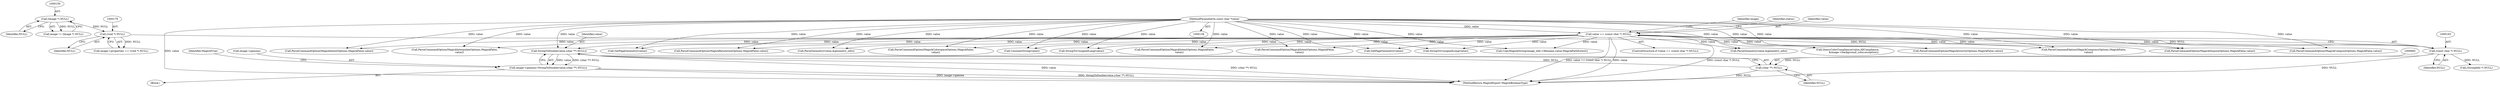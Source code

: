 digraph "0_ImageMagick_b61d35eaccc0a7ddeff8a1c3abfcd0a43ccf210b@pointer" {
"1000662" [label="(Call,StringToDouble(value,(char **) NULL))"];
"1000190" [label="(Call,value == (const char *) NULL)"];
"1000141" [label="(MethodParameterIn,const char *value)"];
"1000192" [label="(Call,(const char *) NULL)"];
"1000178" [label="(Call,(void *) NULL)"];
"1000149" [label="(Call,(Image *) NULL)"];
"1000664" [label="(Call,(char **) NULL)"];
"1000658" [label="(Call,image->gamma=StringToDouble(value,(char **) NULL))"];
"1000190" [label="(Call,value == (const char *) NULL)"];
"1000679" [label="(Call,ParseCommandOption(MagickGravityOptions,MagickFalse,value))"];
"1000734" [label="(Call,ParseCommandOption(MagickIntentOptions,MagickFalse,value))"];
"1001156" [label="(Call,ParseCommandOption(MagickResolutionOptions,MagickFalse,value))"];
"1000194" [label="(Identifier,NULL)"];
"1000192" [label="(Call,(const char *) NULL)"];
"1000950" [label="(Call,GetPageGeometry(value))"];
"1000668" [label="(Identifier,MagickTrue)"];
"1000141" [label="(MethodParameterIn,const char *value)"];
"1000200" [label="(Identifier,status)"];
"1000324" [label="(Call,ParseCommandOption(MagickComposeOptions,MagickFalse,value))"];
"1000568" [label="(Call,StringToUnsignedLong(value))"];
"1000663" [label="(Identifier,value)"];
"1001126" [label="(Call,GetPageGeometry(value))"];
"1001257" [label="(MethodReturn,MagickExport MagickBooleanType)"];
"1000386" [label="(Call,ParseGeometry(value,&geometry_info))"];
"1000174" [label="(Call,image->properties == (void *) NULL)"];
"1000257" [label="(Call,QueryColorCompliance(value,AllCompliance,\n               &image->background_color,exception))"];
"1000191" [label="(Identifier,value)"];
"1000999" [label="(Call,CopyMagickString(image_info->filename,value,MagickPathExtent))"];
"1000659" [label="(Call,image->gamma)"];
"1000197" [label="(Identifier,image)"];
"1000178" [label="(Call,(void *) NULL)"];
"1000792" [label="(Call,ParseCommandOption(MagickInterpolateOptions,MagickFalse,\n            value))"];
"1000666" [label="(Identifier,NULL)"];
"1000189" [label="(ControlStructure,if (value == (const char *) NULL))"];
"1000658" [label="(Call,image->gamma=StringToDouble(value,(char **) NULL))"];
"1000516" [label="(Call,ParseGeometry(value,&geometry_info))"];
"1001253" [label="(Call,ConstantString(value))"];
"1000763" [label="(Call,ParseCommandOption(MagickIntentOptions,MagickFalse,\n            value))"];
"1000180" [label="(Identifier,NULL)"];
"1000866" [label="(Call,StringToUnsignedLong(value))"];
"1000297" [label="(Call,ParseCommandOption(MagickColorspaceOptions,MagickFalse,\n            value))"];
"1000149" [label="(Call,(Image *) NULL)"];
"1001054" [label="(Call,ParseCommandOption(MagickIntentOptions,MagickFalse,\n            value))"];
"1000664" [label="(Call,(char **) NULL)"];
"1001022" [label="(Call,(StringInfo *) NULL)"];
"1000353" [label="(Call,ParseCommandOption(MagickCompressOptions,MagickFalse,\n            value))"];
"1000147" [label="(Call,image != (Image *) NULL)"];
"1000582" [label="(Call,ParseCommandOption(MagickDisposeOptions,MagickFalse,value))"];
"1000657" [label="(Block,)"];
"1000151" [label="(Identifier,NULL)"];
"1000662" [label="(Call,StringToDouble(value,(char **) NULL))"];
"1000662" -> "1000658"  [label="AST: "];
"1000662" -> "1000664"  [label="CFG: "];
"1000663" -> "1000662"  [label="AST: "];
"1000664" -> "1000662"  [label="AST: "];
"1000658" -> "1000662"  [label="CFG: "];
"1000662" -> "1001257"  [label="DDG: value"];
"1000662" -> "1001257"  [label="DDG: (char **) NULL"];
"1000662" -> "1000658"  [label="DDG: value"];
"1000662" -> "1000658"  [label="DDG: (char **) NULL"];
"1000190" -> "1000662"  [label="DDG: value"];
"1000141" -> "1000662"  [label="DDG: value"];
"1000664" -> "1000662"  [label="DDG: NULL"];
"1000190" -> "1000189"  [label="AST: "];
"1000190" -> "1000192"  [label="CFG: "];
"1000191" -> "1000190"  [label="AST: "];
"1000192" -> "1000190"  [label="AST: "];
"1000197" -> "1000190"  [label="CFG: "];
"1000200" -> "1000190"  [label="CFG: "];
"1000190" -> "1001257"  [label="DDG: value == (const char *) NULL"];
"1000190" -> "1001257"  [label="DDG: value"];
"1000190" -> "1001257"  [label="DDG: (const char *) NULL"];
"1000141" -> "1000190"  [label="DDG: value"];
"1000192" -> "1000190"  [label="DDG: NULL"];
"1000190" -> "1000257"  [label="DDG: value"];
"1000190" -> "1000297"  [label="DDG: value"];
"1000190" -> "1000324"  [label="DDG: value"];
"1000190" -> "1000353"  [label="DDG: value"];
"1000190" -> "1000386"  [label="DDG: value"];
"1000190" -> "1000516"  [label="DDG: value"];
"1000190" -> "1000568"  [label="DDG: value"];
"1000190" -> "1000582"  [label="DDG: value"];
"1000190" -> "1000679"  [label="DDG: value"];
"1000190" -> "1000734"  [label="DDG: value"];
"1000190" -> "1000763"  [label="DDG: value"];
"1000190" -> "1000792"  [label="DDG: value"];
"1000190" -> "1000866"  [label="DDG: value"];
"1000190" -> "1000950"  [label="DDG: value"];
"1000190" -> "1000999"  [label="DDG: value"];
"1000190" -> "1001054"  [label="DDG: value"];
"1000190" -> "1001126"  [label="DDG: value"];
"1000190" -> "1001156"  [label="DDG: value"];
"1000190" -> "1001253"  [label="DDG: value"];
"1000141" -> "1000138"  [label="AST: "];
"1000141" -> "1001257"  [label="DDG: value"];
"1000141" -> "1000257"  [label="DDG: value"];
"1000141" -> "1000297"  [label="DDG: value"];
"1000141" -> "1000324"  [label="DDG: value"];
"1000141" -> "1000353"  [label="DDG: value"];
"1000141" -> "1000386"  [label="DDG: value"];
"1000141" -> "1000516"  [label="DDG: value"];
"1000141" -> "1000568"  [label="DDG: value"];
"1000141" -> "1000582"  [label="DDG: value"];
"1000141" -> "1000679"  [label="DDG: value"];
"1000141" -> "1000734"  [label="DDG: value"];
"1000141" -> "1000763"  [label="DDG: value"];
"1000141" -> "1000792"  [label="DDG: value"];
"1000141" -> "1000866"  [label="DDG: value"];
"1000141" -> "1000950"  [label="DDG: value"];
"1000141" -> "1000999"  [label="DDG: value"];
"1000141" -> "1001054"  [label="DDG: value"];
"1000141" -> "1001126"  [label="DDG: value"];
"1000141" -> "1001156"  [label="DDG: value"];
"1000141" -> "1001253"  [label="DDG: value"];
"1000192" -> "1000194"  [label="CFG: "];
"1000193" -> "1000192"  [label="AST: "];
"1000194" -> "1000192"  [label="AST: "];
"1000192" -> "1001257"  [label="DDG: NULL"];
"1000178" -> "1000192"  [label="DDG: NULL"];
"1000192" -> "1000664"  [label="DDG: NULL"];
"1000192" -> "1001022"  [label="DDG: NULL"];
"1000178" -> "1000174"  [label="AST: "];
"1000178" -> "1000180"  [label="CFG: "];
"1000179" -> "1000178"  [label="AST: "];
"1000180" -> "1000178"  [label="AST: "];
"1000174" -> "1000178"  [label="CFG: "];
"1000178" -> "1000174"  [label="DDG: NULL"];
"1000149" -> "1000178"  [label="DDG: NULL"];
"1000149" -> "1000147"  [label="AST: "];
"1000149" -> "1000151"  [label="CFG: "];
"1000150" -> "1000149"  [label="AST: "];
"1000151" -> "1000149"  [label="AST: "];
"1000147" -> "1000149"  [label="CFG: "];
"1000149" -> "1000147"  [label="DDG: NULL"];
"1000664" -> "1000666"  [label="CFG: "];
"1000665" -> "1000664"  [label="AST: "];
"1000666" -> "1000664"  [label="AST: "];
"1000664" -> "1001257"  [label="DDG: NULL"];
"1000658" -> "1000657"  [label="AST: "];
"1000659" -> "1000658"  [label="AST: "];
"1000668" -> "1000658"  [label="CFG: "];
"1000658" -> "1001257"  [label="DDG: StringToDouble(value,(char **) NULL)"];
"1000658" -> "1001257"  [label="DDG: image->gamma"];
}
